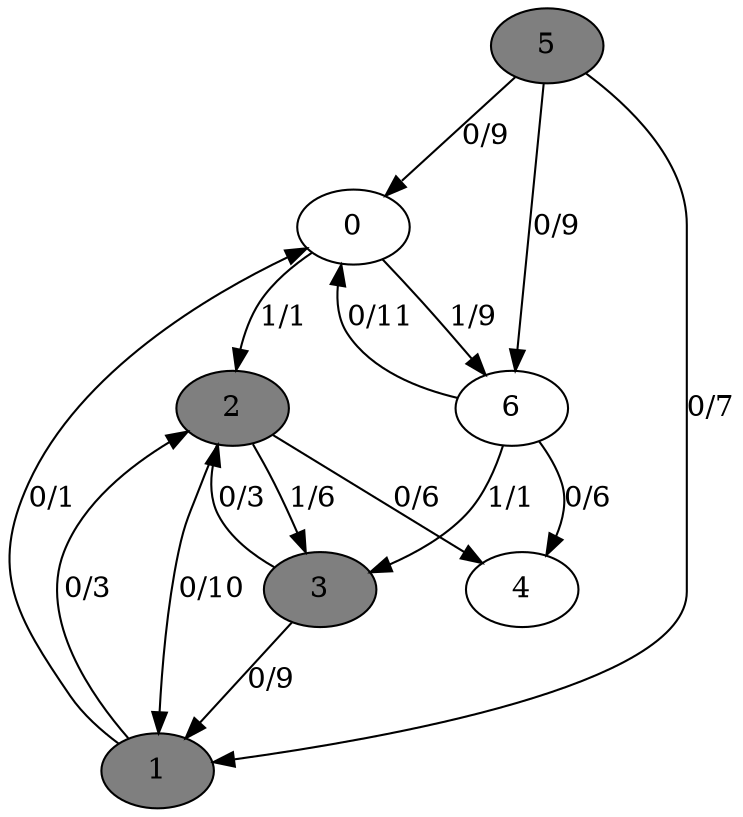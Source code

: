digraph G {
	0[style=filled fillcolor=grey100];
	0->2[label ="1/1"] ;
	0->6[label ="1/9"] ;
	1[style=filled fillcolor=grey50];
	1->0[label ="0/1"] ;
	1->2[label ="0/3"] ;
	2[style=filled fillcolor=grey50];
	2->1[label ="0/10"] ;
	2->3[label ="1/6"] ;
	2->4[label ="0/6"] ;
	3[style=filled fillcolor=grey50];
	3->1[label ="0/9"] ;
	3->2[label ="0/3"] ;
	4[style=filled fillcolor=grey100];
	5[style=filled fillcolor=grey50];
	5->0[label ="0/9"] ;
	5->1[label ="0/7"] ;
	5->6[label ="0/9"] ;
	6[style=filled fillcolor=grey100];
	6->0[label ="0/11"] ;
	6->3[label ="1/1"] ;
	6->4[label ="0/6"] ;
}
